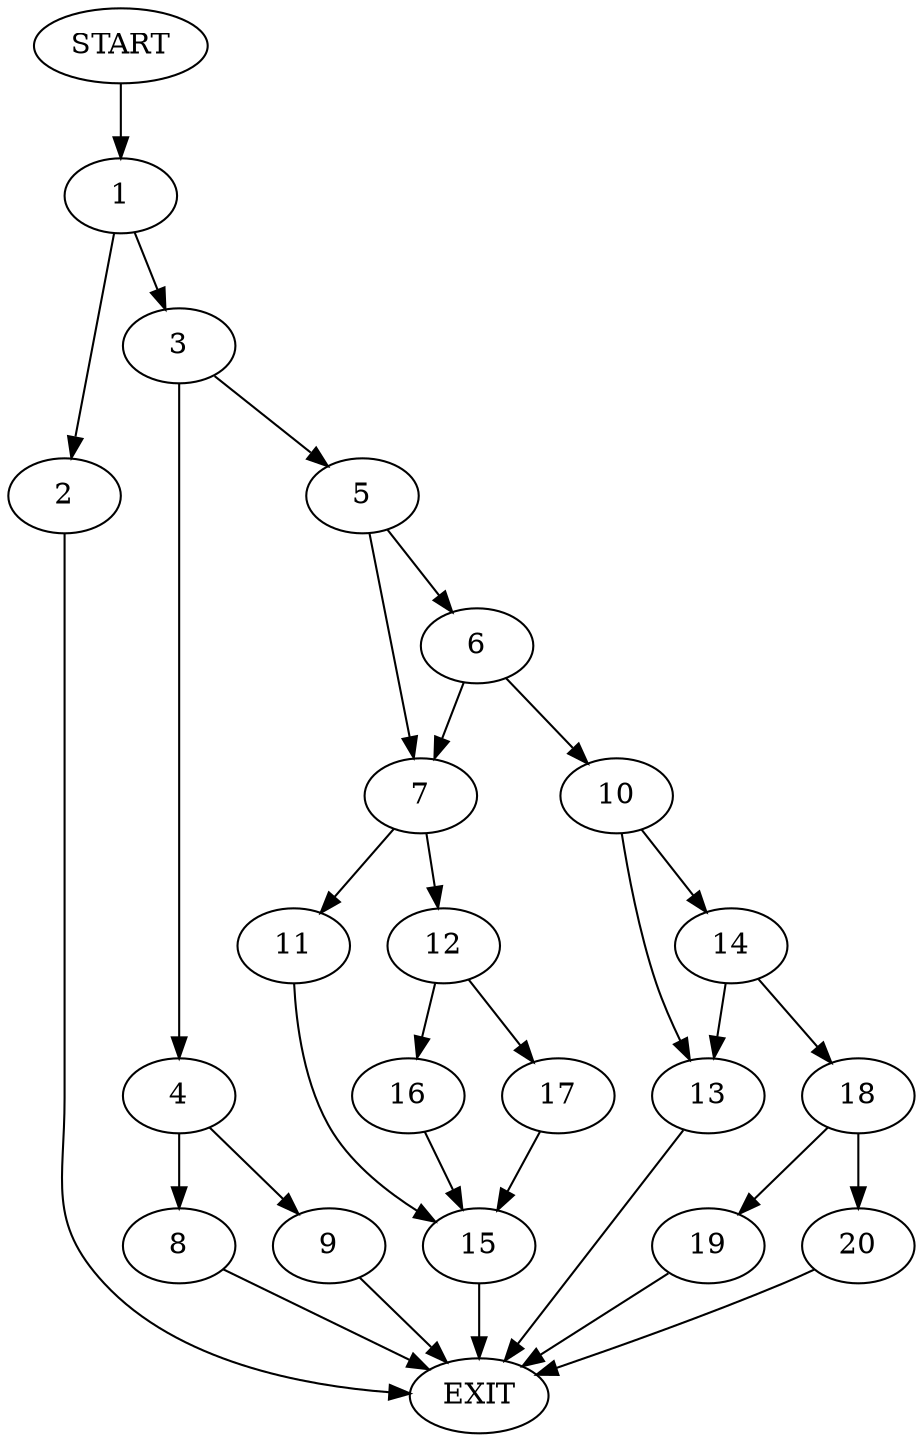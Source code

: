 digraph {
0 [label="START"]
21 [label="EXIT"]
0 -> 1
1 -> 2
1 -> 3
3 -> 4
3 -> 5
2 -> 21
5 -> 6
5 -> 7
4 -> 8
4 -> 9
8 -> 21
9 -> 21
6 -> 7
6 -> 10
7 -> 11
7 -> 12
10 -> 13
10 -> 14
11 -> 15
12 -> 16
12 -> 17
15 -> 21
17 -> 15
16 -> 15
14 -> 18
14 -> 13
13 -> 21
18 -> 19
18 -> 20
19 -> 21
20 -> 21
}
